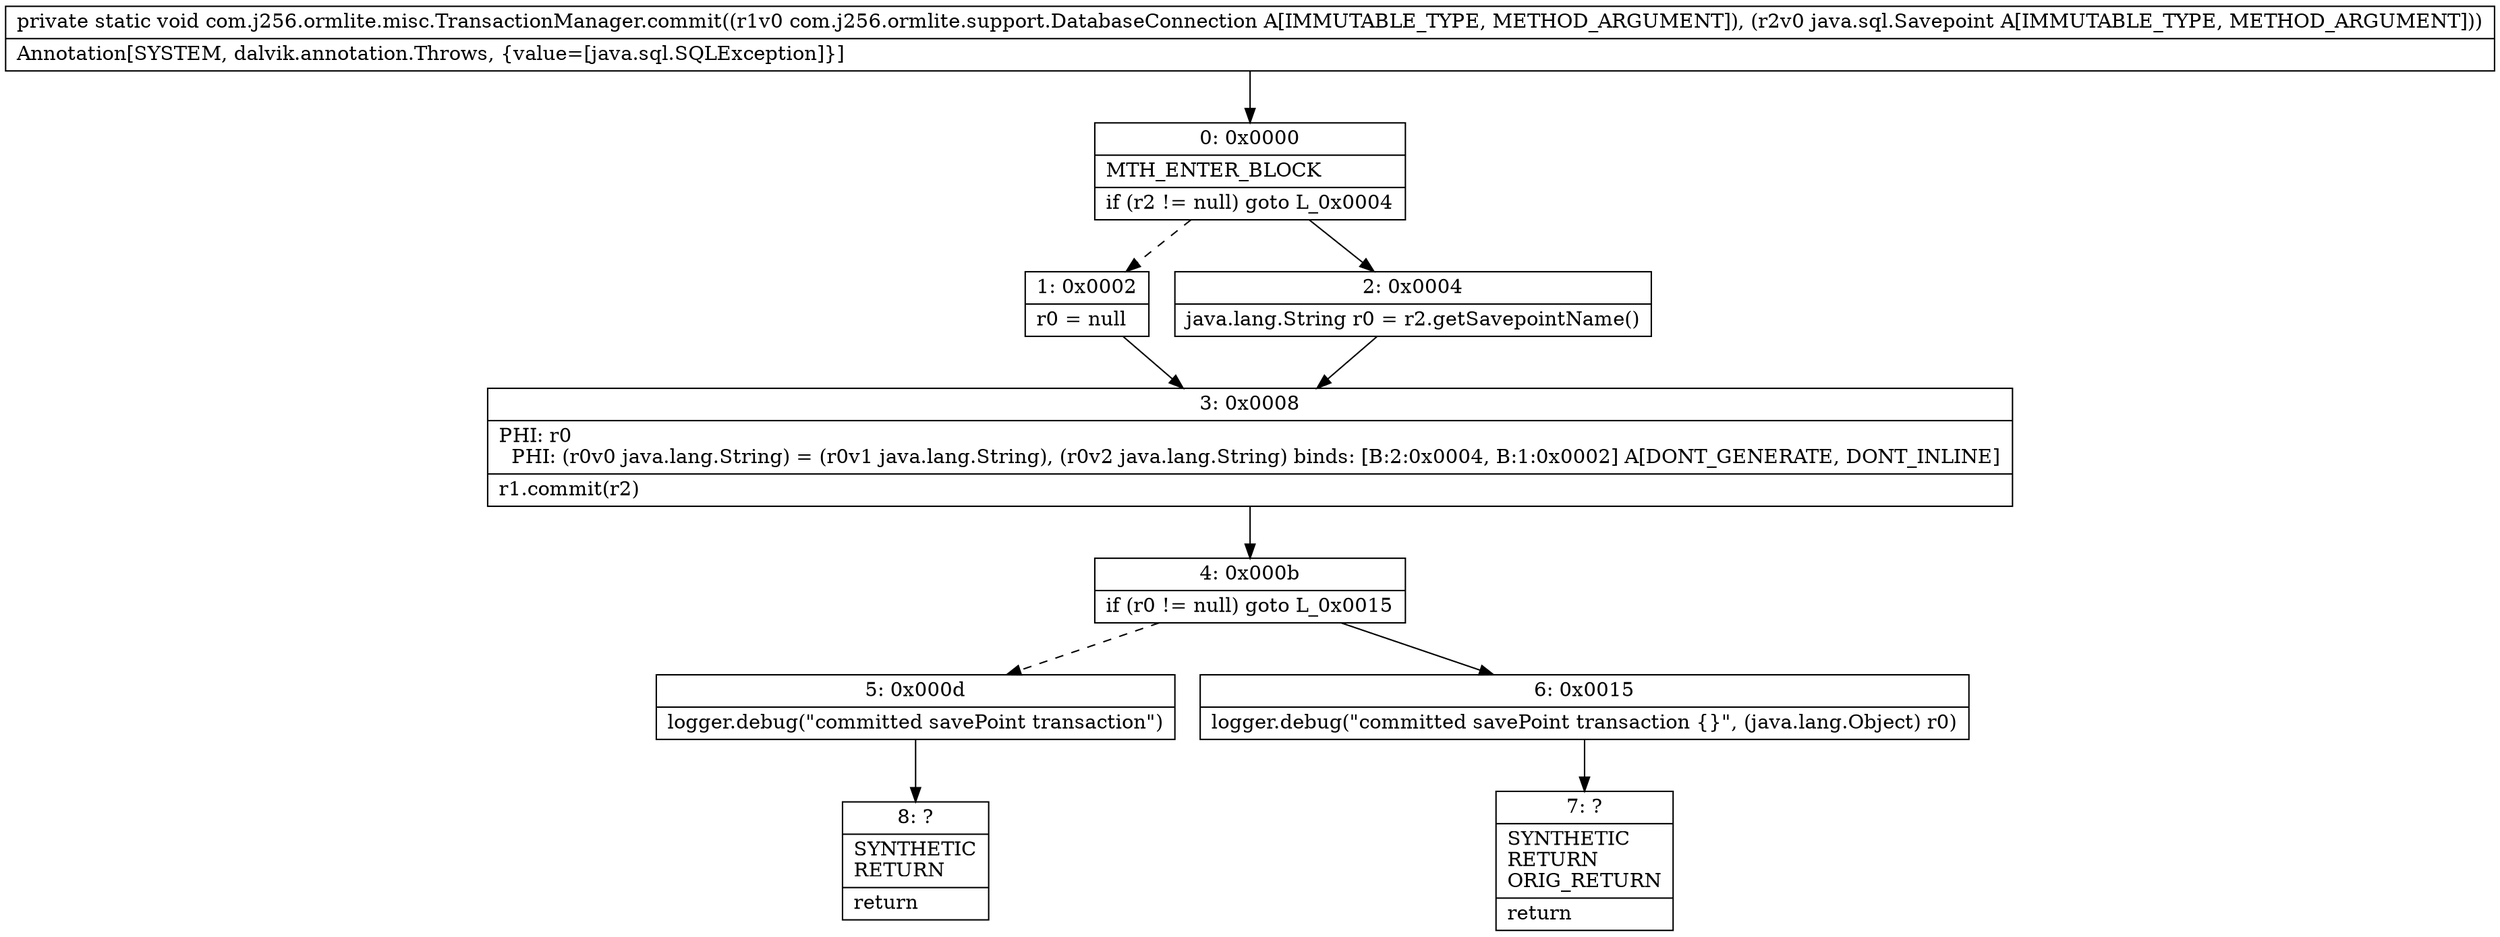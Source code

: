digraph "CFG forcom.j256.ormlite.misc.TransactionManager.commit(Lcom\/j256\/ormlite\/support\/DatabaseConnection;Ljava\/sql\/Savepoint;)V" {
Node_0 [shape=record,label="{0\:\ 0x0000|MTH_ENTER_BLOCK\l|if (r2 != null) goto L_0x0004\l}"];
Node_1 [shape=record,label="{1\:\ 0x0002|r0 = null\l}"];
Node_2 [shape=record,label="{2\:\ 0x0004|java.lang.String r0 = r2.getSavepointName()\l}"];
Node_3 [shape=record,label="{3\:\ 0x0008|PHI: r0 \l  PHI: (r0v0 java.lang.String) = (r0v1 java.lang.String), (r0v2 java.lang.String) binds: [B:2:0x0004, B:1:0x0002] A[DONT_GENERATE, DONT_INLINE]\l|r1.commit(r2)\l}"];
Node_4 [shape=record,label="{4\:\ 0x000b|if (r0 != null) goto L_0x0015\l}"];
Node_5 [shape=record,label="{5\:\ 0x000d|logger.debug(\"committed savePoint transaction\")\l}"];
Node_6 [shape=record,label="{6\:\ 0x0015|logger.debug(\"committed savePoint transaction \{\}\", (java.lang.Object) r0)\l}"];
Node_7 [shape=record,label="{7\:\ ?|SYNTHETIC\lRETURN\lORIG_RETURN\l|return\l}"];
Node_8 [shape=record,label="{8\:\ ?|SYNTHETIC\lRETURN\l|return\l}"];
MethodNode[shape=record,label="{private static void com.j256.ormlite.misc.TransactionManager.commit((r1v0 com.j256.ormlite.support.DatabaseConnection A[IMMUTABLE_TYPE, METHOD_ARGUMENT]), (r2v0 java.sql.Savepoint A[IMMUTABLE_TYPE, METHOD_ARGUMENT]))  | Annotation[SYSTEM, dalvik.annotation.Throws, \{value=[java.sql.SQLException]\}]\l}"];
MethodNode -> Node_0;
Node_0 -> Node_1[style=dashed];
Node_0 -> Node_2;
Node_1 -> Node_3;
Node_2 -> Node_3;
Node_3 -> Node_4;
Node_4 -> Node_5[style=dashed];
Node_4 -> Node_6;
Node_5 -> Node_8;
Node_6 -> Node_7;
}

